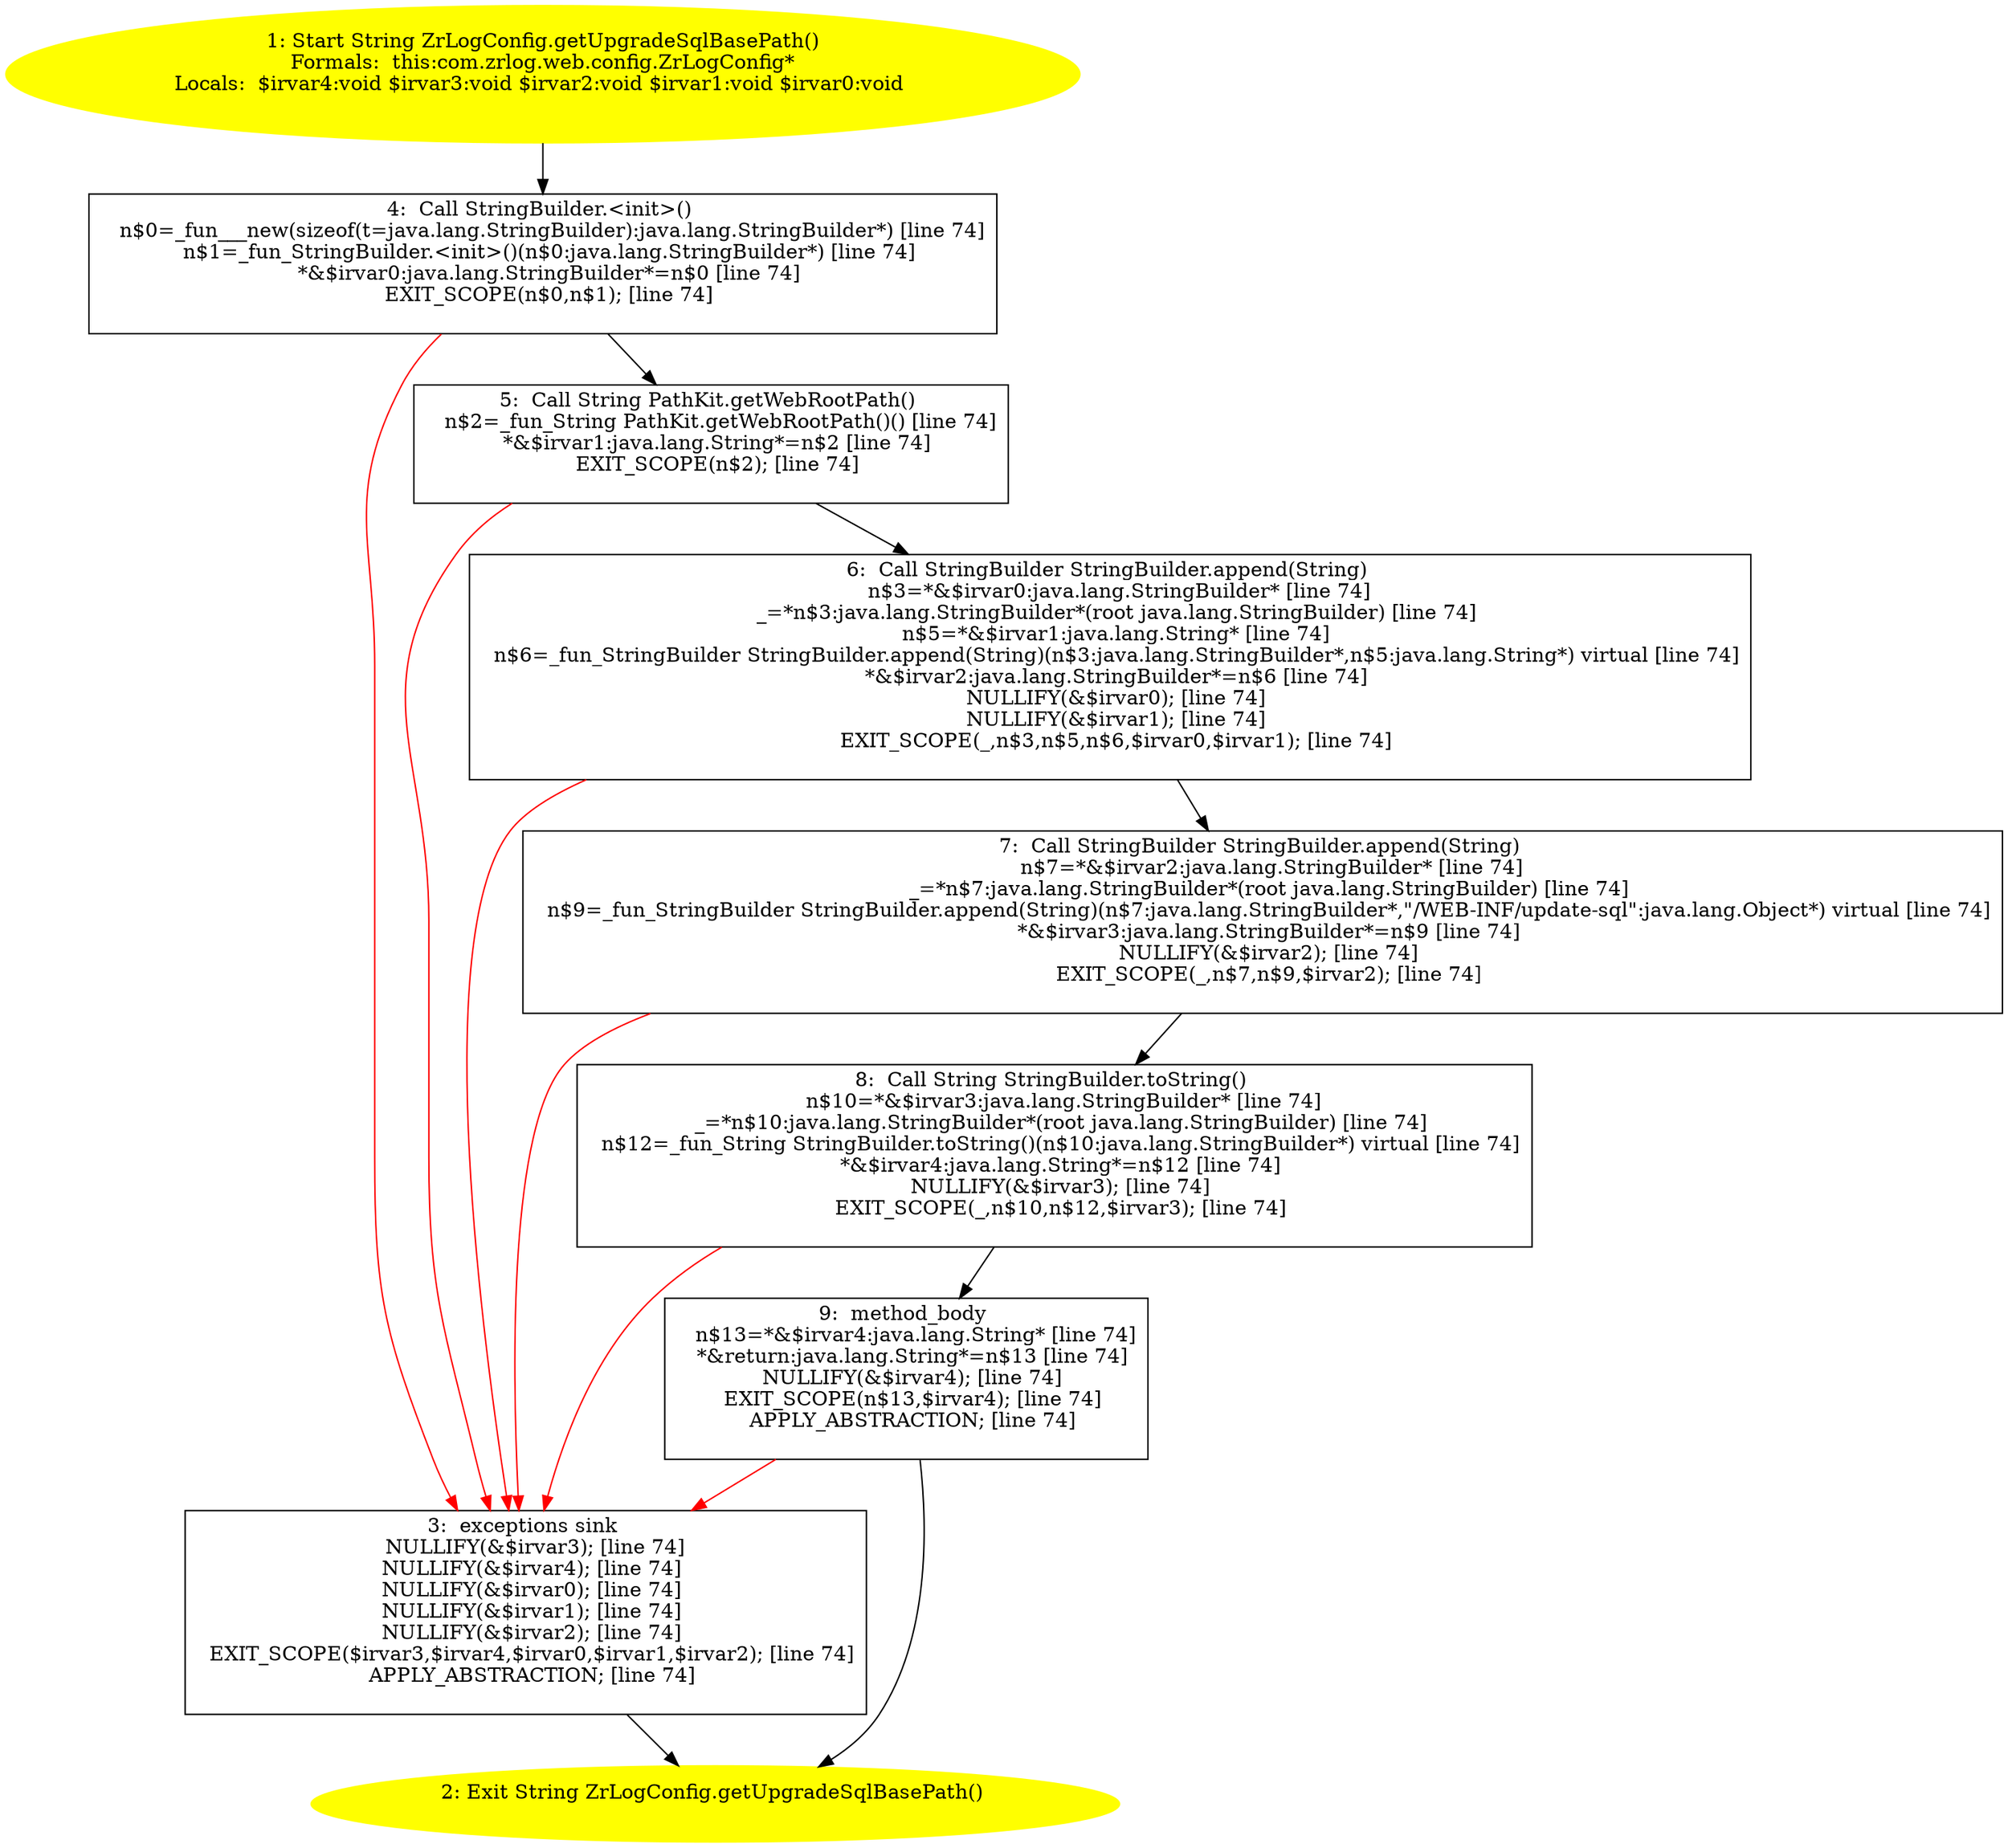 /* @generated */
digraph cfg {
"com.zrlog.web.config.ZrLogConfig.getUpgradeSqlBasePath():java.lang.String.5fd12bdc2748920a209decbc2c1bdc90_1" [label="1: Start String ZrLogConfig.getUpgradeSqlBasePath()\nFormals:  this:com.zrlog.web.config.ZrLogConfig*\nLocals:  $irvar4:void $irvar3:void $irvar2:void $irvar1:void $irvar0:void \n  " color=yellow style=filled]
	

	 "com.zrlog.web.config.ZrLogConfig.getUpgradeSqlBasePath():java.lang.String.5fd12bdc2748920a209decbc2c1bdc90_1" -> "com.zrlog.web.config.ZrLogConfig.getUpgradeSqlBasePath():java.lang.String.5fd12bdc2748920a209decbc2c1bdc90_4" ;
"com.zrlog.web.config.ZrLogConfig.getUpgradeSqlBasePath():java.lang.String.5fd12bdc2748920a209decbc2c1bdc90_2" [label="2: Exit String ZrLogConfig.getUpgradeSqlBasePath() \n  " color=yellow style=filled]
	

"com.zrlog.web.config.ZrLogConfig.getUpgradeSqlBasePath():java.lang.String.5fd12bdc2748920a209decbc2c1bdc90_3" [label="3:  exceptions sink \n   NULLIFY(&$irvar3); [line 74]\n  NULLIFY(&$irvar4); [line 74]\n  NULLIFY(&$irvar0); [line 74]\n  NULLIFY(&$irvar1); [line 74]\n  NULLIFY(&$irvar2); [line 74]\n  EXIT_SCOPE($irvar3,$irvar4,$irvar0,$irvar1,$irvar2); [line 74]\n  APPLY_ABSTRACTION; [line 74]\n " shape="box"]
	

	 "com.zrlog.web.config.ZrLogConfig.getUpgradeSqlBasePath():java.lang.String.5fd12bdc2748920a209decbc2c1bdc90_3" -> "com.zrlog.web.config.ZrLogConfig.getUpgradeSqlBasePath():java.lang.String.5fd12bdc2748920a209decbc2c1bdc90_2" ;
"com.zrlog.web.config.ZrLogConfig.getUpgradeSqlBasePath():java.lang.String.5fd12bdc2748920a209decbc2c1bdc90_4" [label="4:  Call StringBuilder.<init>() \n   n$0=_fun___new(sizeof(t=java.lang.StringBuilder):java.lang.StringBuilder*) [line 74]\n  n$1=_fun_StringBuilder.<init>()(n$0:java.lang.StringBuilder*) [line 74]\n  *&$irvar0:java.lang.StringBuilder*=n$0 [line 74]\n  EXIT_SCOPE(n$0,n$1); [line 74]\n " shape="box"]
	

	 "com.zrlog.web.config.ZrLogConfig.getUpgradeSqlBasePath():java.lang.String.5fd12bdc2748920a209decbc2c1bdc90_4" -> "com.zrlog.web.config.ZrLogConfig.getUpgradeSqlBasePath():java.lang.String.5fd12bdc2748920a209decbc2c1bdc90_5" ;
	 "com.zrlog.web.config.ZrLogConfig.getUpgradeSqlBasePath():java.lang.String.5fd12bdc2748920a209decbc2c1bdc90_4" -> "com.zrlog.web.config.ZrLogConfig.getUpgradeSqlBasePath():java.lang.String.5fd12bdc2748920a209decbc2c1bdc90_3" [color="red" ];
"com.zrlog.web.config.ZrLogConfig.getUpgradeSqlBasePath():java.lang.String.5fd12bdc2748920a209decbc2c1bdc90_5" [label="5:  Call String PathKit.getWebRootPath() \n   n$2=_fun_String PathKit.getWebRootPath()() [line 74]\n  *&$irvar1:java.lang.String*=n$2 [line 74]\n  EXIT_SCOPE(n$2); [line 74]\n " shape="box"]
	

	 "com.zrlog.web.config.ZrLogConfig.getUpgradeSqlBasePath():java.lang.String.5fd12bdc2748920a209decbc2c1bdc90_5" -> "com.zrlog.web.config.ZrLogConfig.getUpgradeSqlBasePath():java.lang.String.5fd12bdc2748920a209decbc2c1bdc90_6" ;
	 "com.zrlog.web.config.ZrLogConfig.getUpgradeSqlBasePath():java.lang.String.5fd12bdc2748920a209decbc2c1bdc90_5" -> "com.zrlog.web.config.ZrLogConfig.getUpgradeSqlBasePath():java.lang.String.5fd12bdc2748920a209decbc2c1bdc90_3" [color="red" ];
"com.zrlog.web.config.ZrLogConfig.getUpgradeSqlBasePath():java.lang.String.5fd12bdc2748920a209decbc2c1bdc90_6" [label="6:  Call StringBuilder StringBuilder.append(String) \n   n$3=*&$irvar0:java.lang.StringBuilder* [line 74]\n  _=*n$3:java.lang.StringBuilder*(root java.lang.StringBuilder) [line 74]\n  n$5=*&$irvar1:java.lang.String* [line 74]\n  n$6=_fun_StringBuilder StringBuilder.append(String)(n$3:java.lang.StringBuilder*,n$5:java.lang.String*) virtual [line 74]\n  *&$irvar2:java.lang.StringBuilder*=n$6 [line 74]\n  NULLIFY(&$irvar0); [line 74]\n  NULLIFY(&$irvar1); [line 74]\n  EXIT_SCOPE(_,n$3,n$5,n$6,$irvar0,$irvar1); [line 74]\n " shape="box"]
	

	 "com.zrlog.web.config.ZrLogConfig.getUpgradeSqlBasePath():java.lang.String.5fd12bdc2748920a209decbc2c1bdc90_6" -> "com.zrlog.web.config.ZrLogConfig.getUpgradeSqlBasePath():java.lang.String.5fd12bdc2748920a209decbc2c1bdc90_7" ;
	 "com.zrlog.web.config.ZrLogConfig.getUpgradeSqlBasePath():java.lang.String.5fd12bdc2748920a209decbc2c1bdc90_6" -> "com.zrlog.web.config.ZrLogConfig.getUpgradeSqlBasePath():java.lang.String.5fd12bdc2748920a209decbc2c1bdc90_3" [color="red" ];
"com.zrlog.web.config.ZrLogConfig.getUpgradeSqlBasePath():java.lang.String.5fd12bdc2748920a209decbc2c1bdc90_7" [label="7:  Call StringBuilder StringBuilder.append(String) \n   n$7=*&$irvar2:java.lang.StringBuilder* [line 74]\n  _=*n$7:java.lang.StringBuilder*(root java.lang.StringBuilder) [line 74]\n  n$9=_fun_StringBuilder StringBuilder.append(String)(n$7:java.lang.StringBuilder*,\"/WEB-INF/update-sql\":java.lang.Object*) virtual [line 74]\n  *&$irvar3:java.lang.StringBuilder*=n$9 [line 74]\n  NULLIFY(&$irvar2); [line 74]\n  EXIT_SCOPE(_,n$7,n$9,$irvar2); [line 74]\n " shape="box"]
	

	 "com.zrlog.web.config.ZrLogConfig.getUpgradeSqlBasePath():java.lang.String.5fd12bdc2748920a209decbc2c1bdc90_7" -> "com.zrlog.web.config.ZrLogConfig.getUpgradeSqlBasePath():java.lang.String.5fd12bdc2748920a209decbc2c1bdc90_8" ;
	 "com.zrlog.web.config.ZrLogConfig.getUpgradeSqlBasePath():java.lang.String.5fd12bdc2748920a209decbc2c1bdc90_7" -> "com.zrlog.web.config.ZrLogConfig.getUpgradeSqlBasePath():java.lang.String.5fd12bdc2748920a209decbc2c1bdc90_3" [color="red" ];
"com.zrlog.web.config.ZrLogConfig.getUpgradeSqlBasePath():java.lang.String.5fd12bdc2748920a209decbc2c1bdc90_8" [label="8:  Call String StringBuilder.toString() \n   n$10=*&$irvar3:java.lang.StringBuilder* [line 74]\n  _=*n$10:java.lang.StringBuilder*(root java.lang.StringBuilder) [line 74]\n  n$12=_fun_String StringBuilder.toString()(n$10:java.lang.StringBuilder*) virtual [line 74]\n  *&$irvar4:java.lang.String*=n$12 [line 74]\n  NULLIFY(&$irvar3); [line 74]\n  EXIT_SCOPE(_,n$10,n$12,$irvar3); [line 74]\n " shape="box"]
	

	 "com.zrlog.web.config.ZrLogConfig.getUpgradeSqlBasePath():java.lang.String.5fd12bdc2748920a209decbc2c1bdc90_8" -> "com.zrlog.web.config.ZrLogConfig.getUpgradeSqlBasePath():java.lang.String.5fd12bdc2748920a209decbc2c1bdc90_9" ;
	 "com.zrlog.web.config.ZrLogConfig.getUpgradeSqlBasePath():java.lang.String.5fd12bdc2748920a209decbc2c1bdc90_8" -> "com.zrlog.web.config.ZrLogConfig.getUpgradeSqlBasePath():java.lang.String.5fd12bdc2748920a209decbc2c1bdc90_3" [color="red" ];
"com.zrlog.web.config.ZrLogConfig.getUpgradeSqlBasePath():java.lang.String.5fd12bdc2748920a209decbc2c1bdc90_9" [label="9:  method_body \n   n$13=*&$irvar4:java.lang.String* [line 74]\n  *&return:java.lang.String*=n$13 [line 74]\n  NULLIFY(&$irvar4); [line 74]\n  EXIT_SCOPE(n$13,$irvar4); [line 74]\n  APPLY_ABSTRACTION; [line 74]\n " shape="box"]
	

	 "com.zrlog.web.config.ZrLogConfig.getUpgradeSqlBasePath():java.lang.String.5fd12bdc2748920a209decbc2c1bdc90_9" -> "com.zrlog.web.config.ZrLogConfig.getUpgradeSqlBasePath():java.lang.String.5fd12bdc2748920a209decbc2c1bdc90_2" ;
	 "com.zrlog.web.config.ZrLogConfig.getUpgradeSqlBasePath():java.lang.String.5fd12bdc2748920a209decbc2c1bdc90_9" -> "com.zrlog.web.config.ZrLogConfig.getUpgradeSqlBasePath():java.lang.String.5fd12bdc2748920a209decbc2c1bdc90_3" [color="red" ];
}
